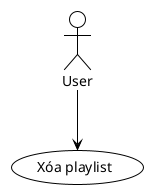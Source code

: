 @startuml UC018-Xoa-Playlist
!theme plain

actor User
usecase "Xóa playlist" as UC018

User --> UC018

@enduml
